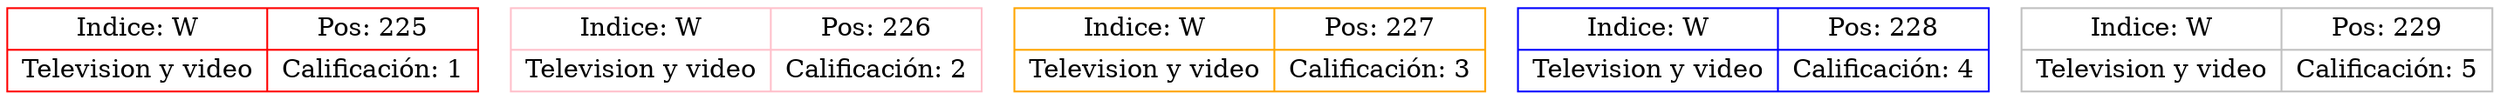 digraph Daniel45{
node[shape=record];
node225[color=red, fillcolor=yellow, label="{Indice: W|Television y video}|{Pos: 225|Calificación: 1}"];
node226[color=pink, fillcolor=brown, label="{Indice: W|Television y video}|{Pos: 226|Calificación: 2}"];
node227[color=orange, fillcolor=violet, label="{Indice: W|Television y video}|{Pos: 227|Calificación: 3}"];
node228[color=blue, fillcolor=brown, label="{Indice: W|Television y video}|{Pos: 228|Calificación: 4}"];
node229[color=gray, fillcolor=green, label="{Indice: W|Television y video}|{Pos: 229|Calificación: 5}"];
}